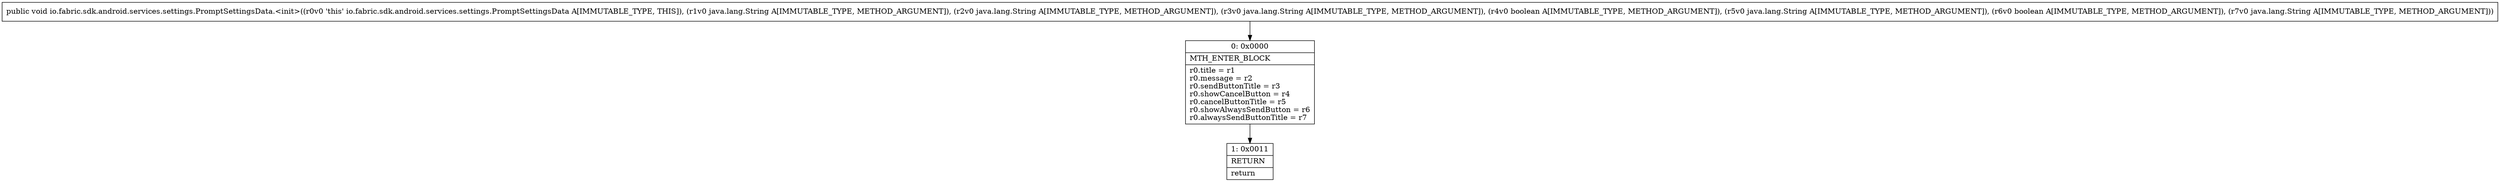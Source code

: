digraph "CFG forio.fabric.sdk.android.services.settings.PromptSettingsData.\<init\>(Ljava\/lang\/String;Ljava\/lang\/String;Ljava\/lang\/String;ZLjava\/lang\/String;ZLjava\/lang\/String;)V" {
Node_0 [shape=record,label="{0\:\ 0x0000|MTH_ENTER_BLOCK\l|r0.title = r1\lr0.message = r2\lr0.sendButtonTitle = r3\lr0.showCancelButton = r4\lr0.cancelButtonTitle = r5\lr0.showAlwaysSendButton = r6\lr0.alwaysSendButtonTitle = r7\l}"];
Node_1 [shape=record,label="{1\:\ 0x0011|RETURN\l|return\l}"];
MethodNode[shape=record,label="{public void io.fabric.sdk.android.services.settings.PromptSettingsData.\<init\>((r0v0 'this' io.fabric.sdk.android.services.settings.PromptSettingsData A[IMMUTABLE_TYPE, THIS]), (r1v0 java.lang.String A[IMMUTABLE_TYPE, METHOD_ARGUMENT]), (r2v0 java.lang.String A[IMMUTABLE_TYPE, METHOD_ARGUMENT]), (r3v0 java.lang.String A[IMMUTABLE_TYPE, METHOD_ARGUMENT]), (r4v0 boolean A[IMMUTABLE_TYPE, METHOD_ARGUMENT]), (r5v0 java.lang.String A[IMMUTABLE_TYPE, METHOD_ARGUMENT]), (r6v0 boolean A[IMMUTABLE_TYPE, METHOD_ARGUMENT]), (r7v0 java.lang.String A[IMMUTABLE_TYPE, METHOD_ARGUMENT])) }"];
MethodNode -> Node_0;
Node_0 -> Node_1;
}

